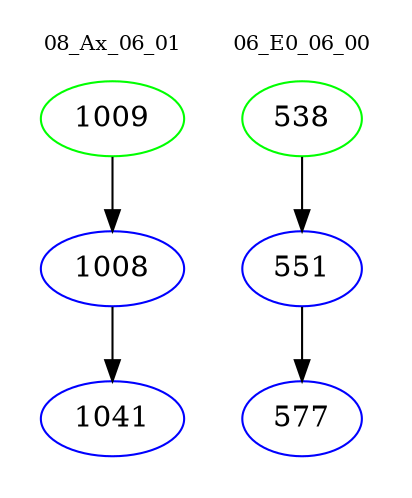digraph{
subgraph cluster_0 {
color = white
label = "08_Ax_06_01";
fontsize=10;
T0_1009 [label="1009", color="green"]
T0_1009 -> T0_1008 [color="black"]
T0_1008 [label="1008", color="blue"]
T0_1008 -> T0_1041 [color="black"]
T0_1041 [label="1041", color="blue"]
}
subgraph cluster_1 {
color = white
label = "06_E0_06_00";
fontsize=10;
T1_538 [label="538", color="green"]
T1_538 -> T1_551 [color="black"]
T1_551 [label="551", color="blue"]
T1_551 -> T1_577 [color="black"]
T1_577 [label="577", color="blue"]
}
}
